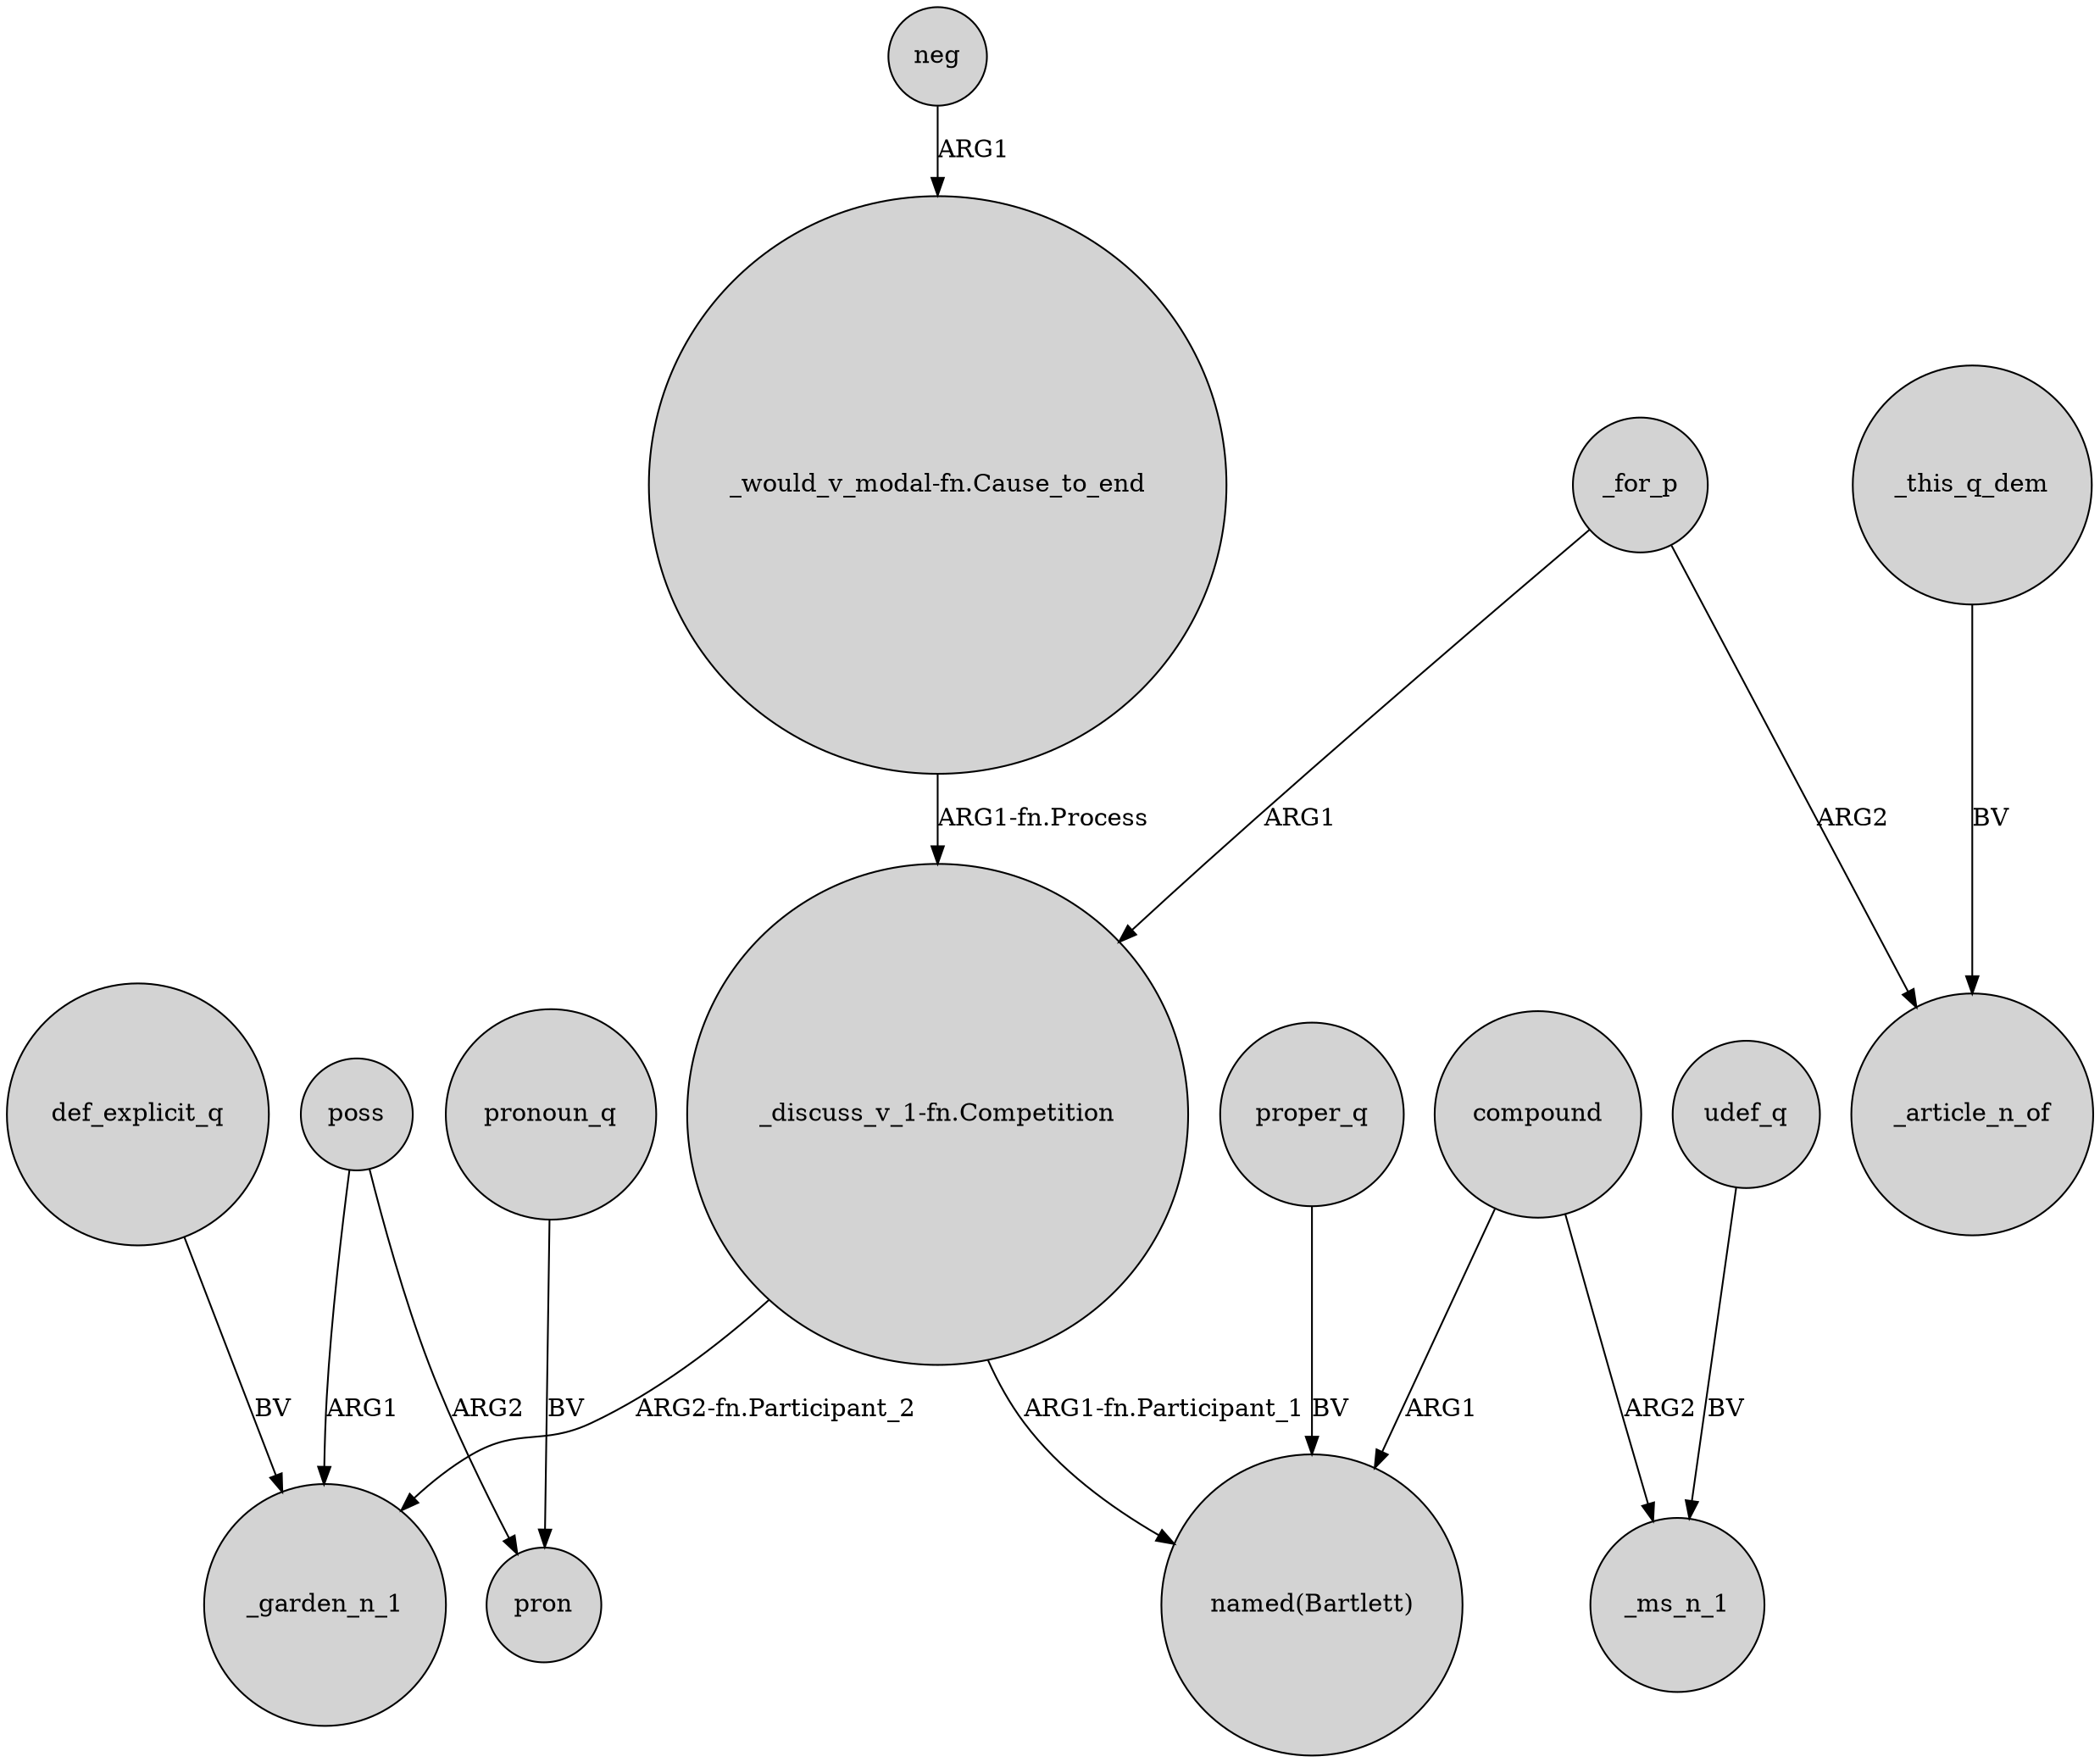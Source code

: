 digraph {
	node [shape=circle style=filled]
	_for_p -> "_discuss_v_1-fn.Competition" [label=ARG1]
	neg -> "_would_v_modal-fn.Cause_to_end" [label=ARG1]
	poss -> _garden_n_1 [label=ARG1]
	proper_q -> "named(Bartlett)" [label=BV]
	"_discuss_v_1-fn.Competition" -> "named(Bartlett)" [label="ARG1-fn.Participant_1"]
	poss -> pron [label=ARG2]
	_for_p -> _article_n_of [label=ARG2]
	def_explicit_q -> _garden_n_1 [label=BV]
	compound -> _ms_n_1 [label=ARG2]
	"_discuss_v_1-fn.Competition" -> _garden_n_1 [label="ARG2-fn.Participant_2"]
	pronoun_q -> pron [label=BV]
	udef_q -> _ms_n_1 [label=BV]
	compound -> "named(Bartlett)" [label=ARG1]
	"_would_v_modal-fn.Cause_to_end" -> "_discuss_v_1-fn.Competition" [label="ARG1-fn.Process"]
	_this_q_dem -> _article_n_of [label=BV]
}
